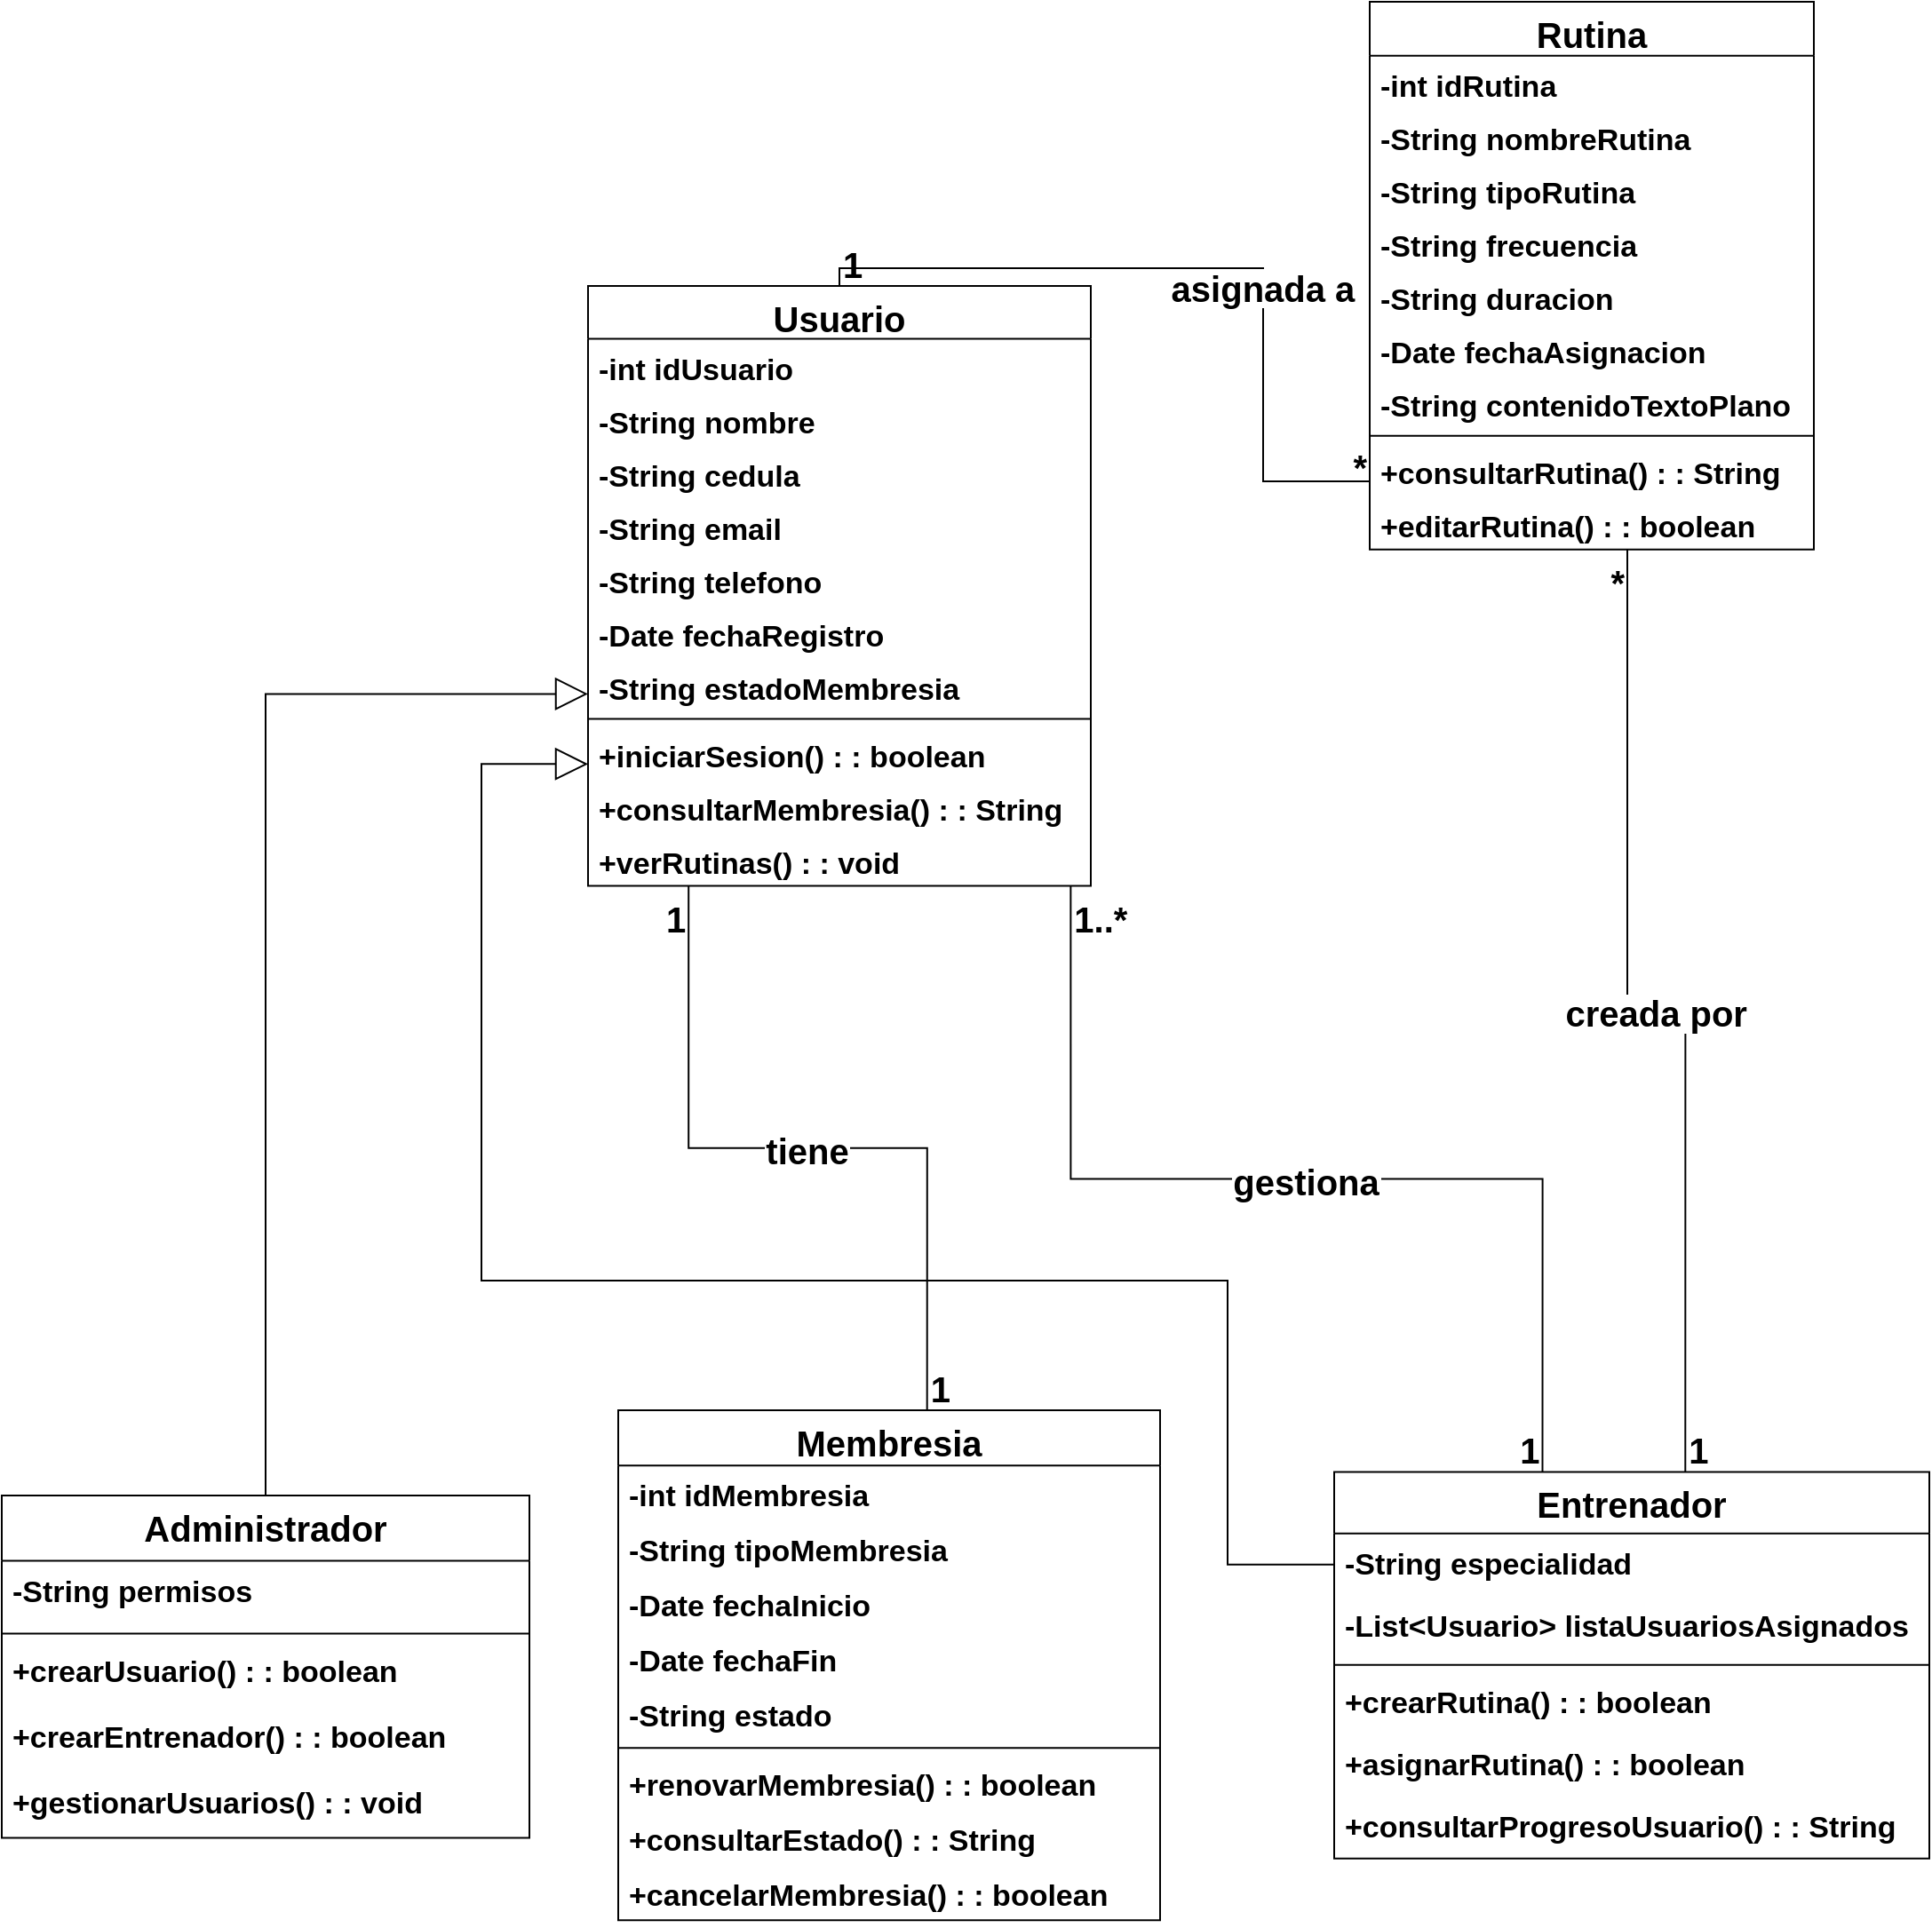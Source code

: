 <mxfile version="28.0.6">
  <diagram name="Page-1" id="OxzGhlQZ04ZX8l4WN9mC">
    <mxGraphModel dx="1090" dy="629" grid="1" gridSize="10" guides="1" tooltips="1" connect="1" arrows="1" fold="1" page="1" pageScale="1" pageWidth="850" pageHeight="1100" math="0" shadow="0">
      <root>
        <mxCell id="0" />
        <mxCell id="1" parent="0" />
        <mxCell id="GQGdWh0KV59a_jbqZlOu-1" value="Usuario" style="swimlane;fontStyle=1;align=center;verticalAlign=top;childLayout=stackLayout;horizontal=1;startSize=29.804;horizontalStack=0;resizeParent=1;resizeParentMax=0;resizeLast=0;collapsible=0;marginBottom=0;fontSize=20;" vertex="1" parent="1">
          <mxGeometry x="350" y="180" width="283" height="337.804" as="geometry" />
        </mxCell>
        <mxCell id="GQGdWh0KV59a_jbqZlOu-2" value="-int idUsuario" style="text;strokeColor=none;fillColor=none;align=left;verticalAlign=top;spacingLeft=4;spacingRight=4;overflow=hidden;rotatable=0;points=[[0,0.5],[1,0.5]];portConstraint=eastwest;fontSize=17;fontStyle=1" vertex="1" parent="GQGdWh0KV59a_jbqZlOu-1">
          <mxGeometry y="29.804" width="283" height="30" as="geometry" />
        </mxCell>
        <mxCell id="GQGdWh0KV59a_jbqZlOu-3" value="-String nombre" style="text;strokeColor=none;fillColor=none;align=left;verticalAlign=top;spacingLeft=4;spacingRight=4;overflow=hidden;rotatable=0;points=[[0,0.5],[1,0.5]];portConstraint=eastwest;fontSize=17;fontStyle=1" vertex="1" parent="GQGdWh0KV59a_jbqZlOu-1">
          <mxGeometry y="59.804" width="283" height="30" as="geometry" />
        </mxCell>
        <mxCell id="GQGdWh0KV59a_jbqZlOu-4" value="-String cedula" style="text;strokeColor=none;fillColor=none;align=left;verticalAlign=top;spacingLeft=4;spacingRight=4;overflow=hidden;rotatable=0;points=[[0,0.5],[1,0.5]];portConstraint=eastwest;fontSize=17;fontStyle=1" vertex="1" parent="GQGdWh0KV59a_jbqZlOu-1">
          <mxGeometry y="89.804" width="283" height="30" as="geometry" />
        </mxCell>
        <mxCell id="GQGdWh0KV59a_jbqZlOu-5" value="-String email" style="text;strokeColor=none;fillColor=none;align=left;verticalAlign=top;spacingLeft=4;spacingRight=4;overflow=hidden;rotatable=0;points=[[0,0.5],[1,0.5]];portConstraint=eastwest;fontSize=17;fontStyle=1" vertex="1" parent="GQGdWh0KV59a_jbqZlOu-1">
          <mxGeometry y="119.804" width="283" height="30" as="geometry" />
        </mxCell>
        <mxCell id="GQGdWh0KV59a_jbqZlOu-6" value="-String telefono" style="text;strokeColor=none;fillColor=none;align=left;verticalAlign=top;spacingLeft=4;spacingRight=4;overflow=hidden;rotatable=0;points=[[0,0.5],[1,0.5]];portConstraint=eastwest;fontSize=17;fontStyle=1" vertex="1" parent="GQGdWh0KV59a_jbqZlOu-1">
          <mxGeometry y="149.804" width="283" height="30" as="geometry" />
        </mxCell>
        <mxCell id="GQGdWh0KV59a_jbqZlOu-7" value="-Date fechaRegistro" style="text;strokeColor=none;fillColor=none;align=left;verticalAlign=top;spacingLeft=4;spacingRight=4;overflow=hidden;rotatable=0;points=[[0,0.5],[1,0.5]];portConstraint=eastwest;fontSize=17;fontStyle=1" vertex="1" parent="GQGdWh0KV59a_jbqZlOu-1">
          <mxGeometry y="179.804" width="283" height="30" as="geometry" />
        </mxCell>
        <mxCell id="GQGdWh0KV59a_jbqZlOu-8" value="-String estadoMembresia" style="text;strokeColor=none;fillColor=none;align=left;verticalAlign=top;spacingLeft=4;spacingRight=4;overflow=hidden;rotatable=0;points=[[0,0.5],[1,0.5]];portConstraint=eastwest;fontSize=17;fontStyle=1" vertex="1" parent="GQGdWh0KV59a_jbqZlOu-1">
          <mxGeometry y="209.804" width="283" height="30" as="geometry" />
        </mxCell>
        <mxCell id="GQGdWh0KV59a_jbqZlOu-9" style="line;strokeWidth=1;fillColor=none;align=left;verticalAlign=middle;spacingTop=-1;spacingLeft=3;spacingRight=3;rotatable=0;labelPosition=right;points=[];portConstraint=eastwest;strokeColor=inherit;" vertex="1" parent="GQGdWh0KV59a_jbqZlOu-1">
          <mxGeometry y="239.804" width="283" height="8" as="geometry" />
        </mxCell>
        <mxCell id="GQGdWh0KV59a_jbqZlOu-10" value="+iniciarSesion() : : boolean" style="text;strokeColor=none;fillColor=none;align=left;verticalAlign=top;spacingLeft=4;spacingRight=4;overflow=hidden;rotatable=0;points=[[0,0.5],[1,0.5]];portConstraint=eastwest;fontSize=17;fontStyle=1" vertex="1" parent="GQGdWh0KV59a_jbqZlOu-1">
          <mxGeometry y="247.804" width="283" height="30" as="geometry" />
        </mxCell>
        <mxCell id="GQGdWh0KV59a_jbqZlOu-11" value="+consultarMembresia() : : String" style="text;strokeColor=none;fillColor=none;align=left;verticalAlign=top;spacingLeft=4;spacingRight=4;overflow=hidden;rotatable=0;points=[[0,0.5],[1,0.5]];portConstraint=eastwest;fontSize=17;fontStyle=1" vertex="1" parent="GQGdWh0KV59a_jbqZlOu-1">
          <mxGeometry y="277.804" width="283" height="30" as="geometry" />
        </mxCell>
        <mxCell id="GQGdWh0KV59a_jbqZlOu-12" value="+verRutinas() : : void" style="text;strokeColor=none;fillColor=none;align=left;verticalAlign=top;spacingLeft=4;spacingRight=4;overflow=hidden;rotatable=0;points=[[0,0.5],[1,0.5]];portConstraint=eastwest;fontSize=17;fontStyle=1" vertex="1" parent="GQGdWh0KV59a_jbqZlOu-1">
          <mxGeometry y="307.804" width="283" height="30" as="geometry" />
        </mxCell>
        <mxCell id="GQGdWh0KV59a_jbqZlOu-13" value="Administrador" style="swimlane;fontStyle=1;align=center;verticalAlign=top;childLayout=stackLayout;horizontal=1;startSize=36.786;horizontalStack=0;resizeParent=1;resizeParentMax=0;resizeLast=0;collapsible=0;marginBottom=0;fontSize=20;" vertex="1" parent="1">
          <mxGeometry x="20" y="861" width="297" height="192.786" as="geometry" />
        </mxCell>
        <mxCell id="GQGdWh0KV59a_jbqZlOu-14" value="-String permisos" style="text;strokeColor=none;fillColor=none;align=left;verticalAlign=top;spacingLeft=4;spacingRight=4;overflow=hidden;rotatable=0;points=[[0,0.5],[1,0.5]];portConstraint=eastwest;fontSize=17;fontStyle=1" vertex="1" parent="GQGdWh0KV59a_jbqZlOu-13">
          <mxGeometry y="36.786" width="297" height="37" as="geometry" />
        </mxCell>
        <mxCell id="GQGdWh0KV59a_jbqZlOu-15" style="line;strokeWidth=1;fillColor=none;align=left;verticalAlign=middle;spacingTop=-1;spacingLeft=3;spacingRight=3;rotatable=0;labelPosition=right;points=[];portConstraint=eastwest;strokeColor=inherit;" vertex="1" parent="GQGdWh0KV59a_jbqZlOu-13">
          <mxGeometry y="73.786" width="297" height="8" as="geometry" />
        </mxCell>
        <mxCell id="GQGdWh0KV59a_jbqZlOu-16" value="+crearUsuario() : : boolean" style="text;strokeColor=none;fillColor=none;align=left;verticalAlign=top;spacingLeft=4;spacingRight=4;overflow=hidden;rotatable=0;points=[[0,0.5],[1,0.5]];portConstraint=eastwest;fontSize=17;fontStyle=1" vertex="1" parent="GQGdWh0KV59a_jbqZlOu-13">
          <mxGeometry y="81.786" width="297" height="37" as="geometry" />
        </mxCell>
        <mxCell id="GQGdWh0KV59a_jbqZlOu-17" value="+crearEntrenador() : : boolean" style="text;strokeColor=none;fillColor=none;align=left;verticalAlign=top;spacingLeft=4;spacingRight=4;overflow=hidden;rotatable=0;points=[[0,0.5],[1,0.5]];portConstraint=eastwest;fontSize=17;fontStyle=1" vertex="1" parent="GQGdWh0KV59a_jbqZlOu-13">
          <mxGeometry y="118.786" width="297" height="37" as="geometry" />
        </mxCell>
        <mxCell id="GQGdWh0KV59a_jbqZlOu-18" value="+gestionarUsuarios() : : void" style="text;strokeColor=none;fillColor=none;align=left;verticalAlign=top;spacingLeft=4;spacingRight=4;overflow=hidden;rotatable=0;points=[[0,0.5],[1,0.5]];portConstraint=eastwest;fontSize=17;fontStyle=1" vertex="1" parent="GQGdWh0KV59a_jbqZlOu-13">
          <mxGeometry y="155.786" width="297" height="37" as="geometry" />
        </mxCell>
        <mxCell id="GQGdWh0KV59a_jbqZlOu-19" value="Entrenador" style="swimlane;fontStyle=1;align=center;verticalAlign=top;childLayout=stackLayout;horizontal=1;startSize=34.652;horizontalStack=0;resizeParent=1;resizeParentMax=0;resizeLast=0;collapsible=0;marginBottom=0;fontSize=20;" vertex="1" parent="1">
          <mxGeometry x="770" y="847.72" width="335" height="217.652" as="geometry" />
        </mxCell>
        <mxCell id="GQGdWh0KV59a_jbqZlOu-20" value="-String especialidad" style="text;strokeColor=none;fillColor=none;align=left;verticalAlign=top;spacingLeft=4;spacingRight=4;overflow=hidden;rotatable=0;points=[[0,0.5],[1,0.5]];portConstraint=eastwest;fontSize=17;fontStyle=1" vertex="1" parent="GQGdWh0KV59a_jbqZlOu-19">
          <mxGeometry y="34.652" width="335" height="35" as="geometry" />
        </mxCell>
        <mxCell id="GQGdWh0KV59a_jbqZlOu-21" value="-List&lt;Usuario&gt; listaUsuariosAsignados" style="text;strokeColor=none;fillColor=none;align=left;verticalAlign=top;spacingLeft=4;spacingRight=4;overflow=hidden;rotatable=0;points=[[0,0.5],[1,0.5]];portConstraint=eastwest;fontSize=17;fontStyle=1" vertex="1" parent="GQGdWh0KV59a_jbqZlOu-19">
          <mxGeometry y="69.652" width="335" height="35" as="geometry" />
        </mxCell>
        <mxCell id="GQGdWh0KV59a_jbqZlOu-22" style="line;strokeWidth=1;fillColor=none;align=left;verticalAlign=middle;spacingTop=-1;spacingLeft=3;spacingRight=3;rotatable=0;labelPosition=right;points=[];portConstraint=eastwest;strokeColor=inherit;" vertex="1" parent="GQGdWh0KV59a_jbqZlOu-19">
          <mxGeometry y="104.652" width="335" height="8" as="geometry" />
        </mxCell>
        <mxCell id="GQGdWh0KV59a_jbqZlOu-23" value="+crearRutina() : : boolean" style="text;strokeColor=none;fillColor=none;align=left;verticalAlign=top;spacingLeft=4;spacingRight=4;overflow=hidden;rotatable=0;points=[[0,0.5],[1,0.5]];portConstraint=eastwest;fontSize=17;fontStyle=1" vertex="1" parent="GQGdWh0KV59a_jbqZlOu-19">
          <mxGeometry y="112.652" width="335" height="35" as="geometry" />
        </mxCell>
        <mxCell id="GQGdWh0KV59a_jbqZlOu-24" value="+asignarRutina() : : boolean" style="text;strokeColor=none;fillColor=none;align=left;verticalAlign=top;spacingLeft=4;spacingRight=4;overflow=hidden;rotatable=0;points=[[0,0.5],[1,0.5]];portConstraint=eastwest;fontSize=17;fontStyle=1" vertex="1" parent="GQGdWh0KV59a_jbqZlOu-19">
          <mxGeometry y="147.652" width="335" height="35" as="geometry" />
        </mxCell>
        <mxCell id="GQGdWh0KV59a_jbqZlOu-25" value="+consultarProgresoUsuario() : : String" style="text;strokeColor=none;fillColor=none;align=left;verticalAlign=top;spacingLeft=4;spacingRight=4;overflow=hidden;rotatable=0;points=[[0,0.5],[1,0.5]];portConstraint=eastwest;fontSize=17;fontStyle=1" vertex="1" parent="GQGdWh0KV59a_jbqZlOu-19">
          <mxGeometry y="182.652" width="335" height="35" as="geometry" />
        </mxCell>
        <mxCell id="GQGdWh0KV59a_jbqZlOu-26" value="Rutina" style="swimlane;fontStyle=1;align=center;verticalAlign=top;childLayout=stackLayout;horizontal=1;startSize=30.386;horizontalStack=0;resizeParent=1;resizeParentMax=0;resizeLast=0;collapsible=0;marginBottom=0;fontSize=20;" vertex="1" parent="1">
          <mxGeometry x="790" y="20" width="250" height="308.386" as="geometry" />
        </mxCell>
        <mxCell id="GQGdWh0KV59a_jbqZlOu-27" value="-int idRutina" style="text;strokeColor=none;fillColor=none;align=left;verticalAlign=top;spacingLeft=4;spacingRight=4;overflow=hidden;rotatable=0;points=[[0,0.5],[1,0.5]];portConstraint=eastwest;fontSize=17;fontStyle=1" vertex="1" parent="GQGdWh0KV59a_jbqZlOu-26">
          <mxGeometry y="30.386" width="250" height="30" as="geometry" />
        </mxCell>
        <mxCell id="GQGdWh0KV59a_jbqZlOu-28" value="-String nombreRutina" style="text;strokeColor=none;fillColor=none;align=left;verticalAlign=top;spacingLeft=4;spacingRight=4;overflow=hidden;rotatable=0;points=[[0,0.5],[1,0.5]];portConstraint=eastwest;fontSize=17;fontStyle=1" vertex="1" parent="GQGdWh0KV59a_jbqZlOu-26">
          <mxGeometry y="60.386" width="250" height="30" as="geometry" />
        </mxCell>
        <mxCell id="GQGdWh0KV59a_jbqZlOu-29" value="-String tipoRutina" style="text;strokeColor=none;fillColor=none;align=left;verticalAlign=top;spacingLeft=4;spacingRight=4;overflow=hidden;rotatable=0;points=[[0,0.5],[1,0.5]];portConstraint=eastwest;fontSize=17;fontStyle=1" vertex="1" parent="GQGdWh0KV59a_jbqZlOu-26">
          <mxGeometry y="90.386" width="250" height="30" as="geometry" />
        </mxCell>
        <mxCell id="GQGdWh0KV59a_jbqZlOu-30" value="-String frecuencia" style="text;strokeColor=none;fillColor=none;align=left;verticalAlign=top;spacingLeft=4;spacingRight=4;overflow=hidden;rotatable=0;points=[[0,0.5],[1,0.5]];portConstraint=eastwest;fontSize=17;fontStyle=1" vertex="1" parent="GQGdWh0KV59a_jbqZlOu-26">
          <mxGeometry y="120.386" width="250" height="30" as="geometry" />
        </mxCell>
        <mxCell id="GQGdWh0KV59a_jbqZlOu-31" value="-String duracion" style="text;strokeColor=none;fillColor=none;align=left;verticalAlign=top;spacingLeft=4;spacingRight=4;overflow=hidden;rotatable=0;points=[[0,0.5],[1,0.5]];portConstraint=eastwest;fontSize=17;fontStyle=1" vertex="1" parent="GQGdWh0KV59a_jbqZlOu-26">
          <mxGeometry y="150.386" width="250" height="30" as="geometry" />
        </mxCell>
        <mxCell id="GQGdWh0KV59a_jbqZlOu-32" value="-Date fechaAsignacion" style="text;strokeColor=none;fillColor=none;align=left;verticalAlign=top;spacingLeft=4;spacingRight=4;overflow=hidden;rotatable=0;points=[[0,0.5],[1,0.5]];portConstraint=eastwest;fontSize=17;fontStyle=1" vertex="1" parent="GQGdWh0KV59a_jbqZlOu-26">
          <mxGeometry y="180.386" width="250" height="30" as="geometry" />
        </mxCell>
        <mxCell id="GQGdWh0KV59a_jbqZlOu-33" value="-String contenidoTextoPlano" style="text;strokeColor=none;fillColor=none;align=left;verticalAlign=top;spacingLeft=4;spacingRight=4;overflow=hidden;rotatable=0;points=[[0,0.5],[1,0.5]];portConstraint=eastwest;fontSize=17;fontStyle=1" vertex="1" parent="GQGdWh0KV59a_jbqZlOu-26">
          <mxGeometry y="210.386" width="250" height="30" as="geometry" />
        </mxCell>
        <mxCell id="GQGdWh0KV59a_jbqZlOu-34" style="line;strokeWidth=1;fillColor=none;align=left;verticalAlign=middle;spacingTop=-1;spacingLeft=3;spacingRight=3;rotatable=0;labelPosition=right;points=[];portConstraint=eastwest;strokeColor=inherit;" vertex="1" parent="GQGdWh0KV59a_jbqZlOu-26">
          <mxGeometry y="240.386" width="250" height="8" as="geometry" />
        </mxCell>
        <mxCell id="GQGdWh0KV59a_jbqZlOu-35" value="+consultarRutina() : : String" style="text;strokeColor=none;fillColor=none;align=left;verticalAlign=top;spacingLeft=4;spacingRight=4;overflow=hidden;rotatable=0;points=[[0,0.5],[1,0.5]];portConstraint=eastwest;fontSize=17;fontStyle=1" vertex="1" parent="GQGdWh0KV59a_jbqZlOu-26">
          <mxGeometry y="248.386" width="250" height="30" as="geometry" />
        </mxCell>
        <mxCell id="GQGdWh0KV59a_jbqZlOu-36" value="+editarRutina() : : boolean" style="text;strokeColor=none;fillColor=none;align=left;verticalAlign=top;spacingLeft=4;spacingRight=4;overflow=hidden;rotatable=0;points=[[0,0.5],[1,0.5]];portConstraint=eastwest;fontSize=17;fontStyle=1" vertex="1" parent="GQGdWh0KV59a_jbqZlOu-26">
          <mxGeometry y="278.386" width="250" height="30" as="geometry" />
        </mxCell>
        <mxCell id="GQGdWh0KV59a_jbqZlOu-37" value="Membresia" style="swimlane;fontStyle=1;align=center;verticalAlign=top;childLayout=stackLayout;horizontal=1;startSize=31.097;horizontalStack=0;resizeParent=1;resizeParentMax=0;resizeLast=0;collapsible=0;marginBottom=0;fontSize=20;" vertex="1" parent="1">
          <mxGeometry x="367" y="813" width="305" height="287.097" as="geometry" />
        </mxCell>
        <mxCell id="GQGdWh0KV59a_jbqZlOu-38" value="-int idMembresia" style="text;strokeColor=none;fillColor=none;align=left;verticalAlign=top;spacingLeft=4;spacingRight=4;overflow=hidden;rotatable=0;points=[[0,0.5],[1,0.5]];portConstraint=eastwest;fontSize=17;fontStyle=1" vertex="1" parent="GQGdWh0KV59a_jbqZlOu-37">
          <mxGeometry y="31.097" width="305" height="31" as="geometry" />
        </mxCell>
        <mxCell id="GQGdWh0KV59a_jbqZlOu-39" value="-String tipoMembresia" style="text;strokeColor=none;fillColor=none;align=left;verticalAlign=top;spacingLeft=4;spacingRight=4;overflow=hidden;rotatable=0;points=[[0,0.5],[1,0.5]];portConstraint=eastwest;fontSize=17;fontStyle=1" vertex="1" parent="GQGdWh0KV59a_jbqZlOu-37">
          <mxGeometry y="62.097" width="305" height="31" as="geometry" />
        </mxCell>
        <mxCell id="GQGdWh0KV59a_jbqZlOu-40" value="-Date fechaInicio" style="text;strokeColor=none;fillColor=none;align=left;verticalAlign=top;spacingLeft=4;spacingRight=4;overflow=hidden;rotatable=0;points=[[0,0.5],[1,0.5]];portConstraint=eastwest;fontSize=17;fontStyle=1" vertex="1" parent="GQGdWh0KV59a_jbqZlOu-37">
          <mxGeometry y="93.097" width="305" height="31" as="geometry" />
        </mxCell>
        <mxCell id="GQGdWh0KV59a_jbqZlOu-41" value="-Date fechaFin" style="text;strokeColor=none;fillColor=none;align=left;verticalAlign=top;spacingLeft=4;spacingRight=4;overflow=hidden;rotatable=0;points=[[0,0.5],[1,0.5]];portConstraint=eastwest;fontSize=17;fontStyle=1" vertex="1" parent="GQGdWh0KV59a_jbqZlOu-37">
          <mxGeometry y="124.097" width="305" height="31" as="geometry" />
        </mxCell>
        <mxCell id="GQGdWh0KV59a_jbqZlOu-42" value="-String estado" style="text;strokeColor=none;fillColor=none;align=left;verticalAlign=top;spacingLeft=4;spacingRight=4;overflow=hidden;rotatable=0;points=[[0,0.5],[1,0.5]];portConstraint=eastwest;fontSize=17;fontStyle=1" vertex="1" parent="GQGdWh0KV59a_jbqZlOu-37">
          <mxGeometry y="155.097" width="305" height="31" as="geometry" />
        </mxCell>
        <mxCell id="GQGdWh0KV59a_jbqZlOu-43" style="line;strokeWidth=1;fillColor=none;align=left;verticalAlign=middle;spacingTop=-1;spacingLeft=3;spacingRight=3;rotatable=0;labelPosition=right;points=[];portConstraint=eastwest;strokeColor=inherit;" vertex="1" parent="GQGdWh0KV59a_jbqZlOu-37">
          <mxGeometry y="186.097" width="305" height="8" as="geometry" />
        </mxCell>
        <mxCell id="GQGdWh0KV59a_jbqZlOu-44" value="+renovarMembresia() : : boolean" style="text;strokeColor=none;fillColor=none;align=left;verticalAlign=top;spacingLeft=4;spacingRight=4;overflow=hidden;rotatable=0;points=[[0,0.5],[1,0.5]];portConstraint=eastwest;fontSize=17;fontStyle=1" vertex="1" parent="GQGdWh0KV59a_jbqZlOu-37">
          <mxGeometry y="194.097" width="305" height="31" as="geometry" />
        </mxCell>
        <mxCell id="GQGdWh0KV59a_jbqZlOu-45" value="+consultarEstado() : : String" style="text;strokeColor=none;fillColor=none;align=left;verticalAlign=top;spacingLeft=4;spacingRight=4;overflow=hidden;rotatable=0;points=[[0,0.5],[1,0.5]];portConstraint=eastwest;fontSize=17;fontStyle=1" vertex="1" parent="GQGdWh0KV59a_jbqZlOu-37">
          <mxGeometry y="225.097" width="305" height="31" as="geometry" />
        </mxCell>
        <mxCell id="GQGdWh0KV59a_jbqZlOu-46" value="+cancelarMembresia() : : boolean" style="text;strokeColor=none;fillColor=none;align=left;verticalAlign=top;spacingLeft=4;spacingRight=4;overflow=hidden;rotatable=0;points=[[0,0.5],[1,0.5]];portConstraint=eastwest;fontSize=17;fontStyle=1" vertex="1" parent="GQGdWh0KV59a_jbqZlOu-37">
          <mxGeometry y="256.097" width="305" height="31" as="geometry" />
        </mxCell>
        <mxCell id="GQGdWh0KV59a_jbqZlOu-47" value="" style="startArrow=block;startSize=16;startFill=0;endArrow=none;exitX=0;exitY=0.68;entryX=0.5;entryY=0;rounded=0;edgeStyle=orthogonalEdgeStyle;" edge="1" parent="1" source="GQGdWh0KV59a_jbqZlOu-1" target="GQGdWh0KV59a_jbqZlOu-13">
          <mxGeometry relative="1" as="geometry" />
        </mxCell>
        <mxCell id="GQGdWh0KV59a_jbqZlOu-48" value="" style="startArrow=block;startSize=16;startFill=0;endArrow=none;entryX=0;entryY=0.5;rounded=0;edgeStyle=orthogonalEdgeStyle;entryDx=0;entryDy=0;exitX=0;exitY=0.711;exitDx=0;exitDy=0;exitPerimeter=0;" edge="1" parent="1" source="GQGdWh0KV59a_jbqZlOu-10" target="GQGdWh0KV59a_jbqZlOu-20">
          <mxGeometry relative="1" as="geometry">
            <Array as="points">
              <mxPoint x="290" y="449" />
              <mxPoint x="290" y="740" />
              <mxPoint x="710" y="740" />
              <mxPoint x="710" y="900" />
            </Array>
            <mxPoint x="320.484" y="439.444" as="sourcePoint" />
            <mxPoint x="740.715" y="904.912" as="targetPoint" />
          </mxGeometry>
        </mxCell>
        <mxCell id="GQGdWh0KV59a_jbqZlOu-49" value="tiene" style="startArrow=none;endArrow=none;exitX=0.2;exitY=1;entryX=0.57;entryY=0;rounded=0;edgeStyle=orthogonalEdgeStyle;fontSize=20;fontStyle=1" edge="1" parent="1" source="GQGdWh0KV59a_jbqZlOu-1" target="GQGdWh0KV59a_jbqZlOu-37">
          <mxGeometry relative="1" as="geometry" />
        </mxCell>
        <mxCell id="GQGdWh0KV59a_jbqZlOu-50" value="1" style="edgeLabel;resizable=0;labelBackgroundColor=none;fontSize=20;align=right;verticalAlign=top;fontStyle=1" vertex="1" parent="GQGdWh0KV59a_jbqZlOu-49">
          <mxGeometry x="-1" relative="1" as="geometry" />
        </mxCell>
        <mxCell id="GQGdWh0KV59a_jbqZlOu-51" value="1" style="edgeLabel;resizable=0;labelBackgroundColor=none;fontSize=20;align=left;verticalAlign=bottom;fontStyle=1" vertex="1" parent="GQGdWh0KV59a_jbqZlOu-49">
          <mxGeometry x="1" relative="1" as="geometry" />
        </mxCell>
        <mxCell id="GQGdWh0KV59a_jbqZlOu-52" value="gestiona" style="startArrow=none;endArrow=none;exitX=0.35;exitY=0;entryX=0.96;entryY=1;rounded=0;edgeStyle=orthogonalEdgeStyle;fontSize=20;fontStyle=1" edge="1" parent="1" source="GQGdWh0KV59a_jbqZlOu-19" target="GQGdWh0KV59a_jbqZlOu-1">
          <mxGeometry relative="1" as="geometry" />
        </mxCell>
        <mxCell id="GQGdWh0KV59a_jbqZlOu-53" value="1" style="edgeLabel;resizable=0;labelBackgroundColor=none;fontSize=20;align=right;verticalAlign=bottom;fontStyle=1" vertex="1" parent="GQGdWh0KV59a_jbqZlOu-52">
          <mxGeometry x="-1" relative="1" as="geometry" />
        </mxCell>
        <mxCell id="GQGdWh0KV59a_jbqZlOu-54" value="1..*" style="edgeLabel;resizable=0;labelBackgroundColor=none;fontSize=20;align=left;verticalAlign=top;fontStyle=1" vertex="1" parent="GQGdWh0KV59a_jbqZlOu-52">
          <mxGeometry x="1" relative="1" as="geometry" />
        </mxCell>
        <mxCell id="GQGdWh0KV59a_jbqZlOu-55" value="asignada a" style="startArrow=none;endArrow=none;exitX=0;exitY=0.79;entryX=0.5;entryY=0;rounded=0;edgeStyle=orthogonalEdgeStyle;fontSize=20;fontStyle=1" edge="1" parent="1" source="GQGdWh0KV59a_jbqZlOu-26" target="GQGdWh0KV59a_jbqZlOu-1">
          <mxGeometry x="-0.137" relative="1" as="geometry">
            <Array as="points">
              <mxPoint x="790" y="290" />
              <mxPoint x="730" y="290" />
              <mxPoint x="730" y="170" />
              <mxPoint x="492" y="170" />
            </Array>
            <mxPoint as="offset" />
          </mxGeometry>
        </mxCell>
        <mxCell id="GQGdWh0KV59a_jbqZlOu-56" value="*" style="edgeLabel;resizable=0;labelBackgroundColor=none;fontSize=20;align=right;verticalAlign=top;fontStyle=1" vertex="1" parent="GQGdWh0KV59a_jbqZlOu-55">
          <mxGeometry x="-1" relative="1" as="geometry" />
        </mxCell>
        <mxCell id="GQGdWh0KV59a_jbqZlOu-57" value="1" style="edgeLabel;resizable=0;labelBackgroundColor=none;fontSize=20;align=left;verticalAlign=bottom;fontStyle=1" vertex="1" parent="GQGdWh0KV59a_jbqZlOu-55">
          <mxGeometry x="1" relative="1" as="geometry" />
        </mxCell>
        <mxCell id="GQGdWh0KV59a_jbqZlOu-58" value="creada por" style="startArrow=none;endArrow=none;exitX=0.58;exitY=1;entryX=0.59;entryY=0;rounded=0;edgeStyle=orthogonalEdgeStyle;fontSize=20;fontStyle=1" edge="1" parent="1" source="GQGdWh0KV59a_jbqZlOu-26" target="GQGdWh0KV59a_jbqZlOu-19">
          <mxGeometry relative="1" as="geometry" />
        </mxCell>
        <mxCell id="GQGdWh0KV59a_jbqZlOu-59" value="*" style="edgeLabel;resizable=0;labelBackgroundColor=none;fontSize=20;align=right;verticalAlign=top;fontStyle=1" vertex="1" parent="GQGdWh0KV59a_jbqZlOu-58">
          <mxGeometry x="-1" relative="1" as="geometry" />
        </mxCell>
        <mxCell id="GQGdWh0KV59a_jbqZlOu-60" value="1" style="edgeLabel;resizable=0;labelBackgroundColor=none;fontSize=20;align=left;verticalAlign=bottom;fontStyle=1" vertex="1" parent="GQGdWh0KV59a_jbqZlOu-58">
          <mxGeometry x="1" relative="1" as="geometry" />
        </mxCell>
      </root>
    </mxGraphModel>
  </diagram>
</mxfile>
